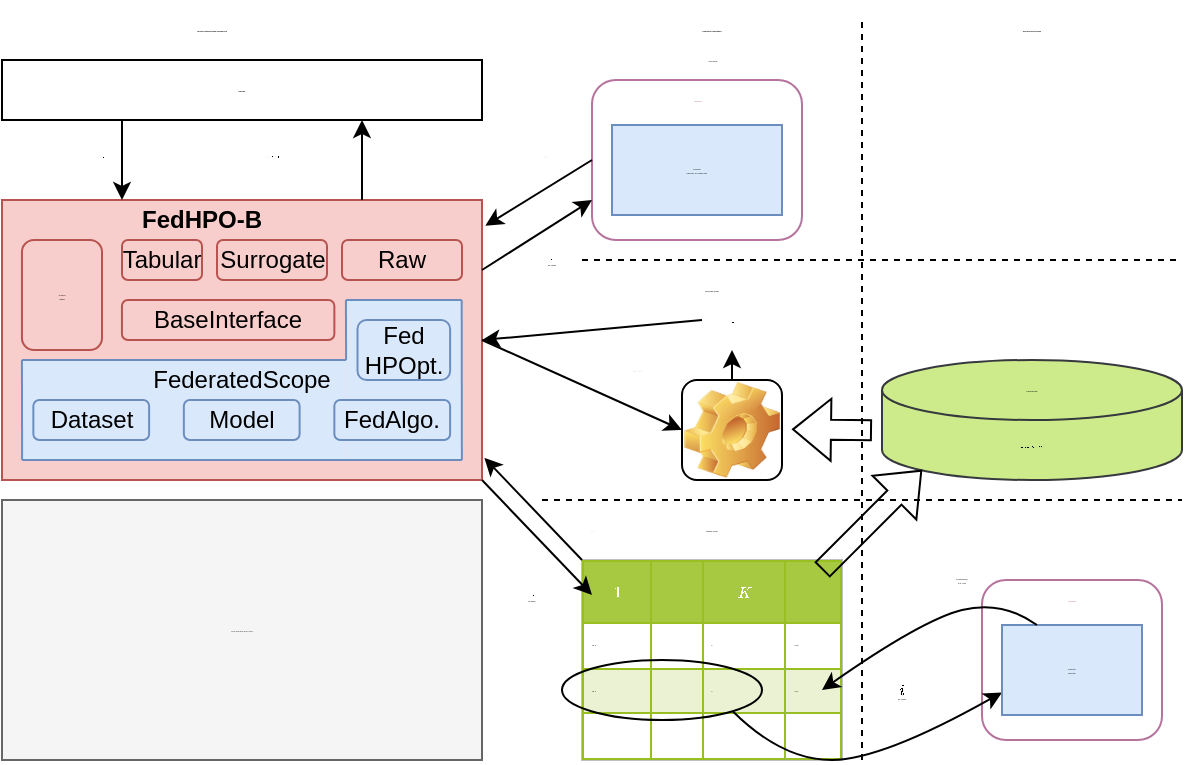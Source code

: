 <mxfile version="19.0.0" type="github">
  <diagram id="iwR6yPItQQJGJg9-1ldd" name="Page-1">
    <mxGraphModel dx="901" dy="517" grid="1" gridSize="10" guides="1" tooltips="1" connect="1" arrows="1" fold="1" page="1" pageScale="1" pageWidth="400" pageHeight="300" math="1" shadow="0">
      <root>
        <mxCell id="0" />
        <mxCell id="1" parent="0" />
        <mxCell id="R90MDmcdATO7kXtSMja6-2" value="" style="rounded=0;whiteSpace=wrap;html=1;fillColor=#f8cecc;strokeColor=#b85450;" vertex="1" parent="1">
          <mxGeometry x="30" y="100" width="240" height="140" as="geometry" />
        </mxCell>
        <mxCell id="R90MDmcdATO7kXtSMja6-3" value="&lt;b&gt;FedHPO-B&lt;/b&gt;" style="text;html=1;strokeColor=none;fillColor=none;align=center;verticalAlign=middle;whiteSpace=wrap;rounded=0;" vertex="1" parent="1">
          <mxGeometry x="95" y="100" width="70" height="20" as="geometry" />
        </mxCell>
        <mxCell id="R90MDmcdATO7kXtSMja6-4" value="Tabular" style="rounded=1;whiteSpace=wrap;html=1;fillColor=#f8cecc;strokeColor=#b85450;" vertex="1" parent="1">
          <mxGeometry x="90" y="120" width="40" height="20" as="geometry" />
        </mxCell>
        <mxCell id="R90MDmcdATO7kXtSMja6-5" value="Surrogate" style="rounded=1;whiteSpace=wrap;html=1;fillColor=#f8cecc;strokeColor=#b85450;" vertex="1" parent="1">
          <mxGeometry x="137.5" y="120" width="55" height="20" as="geometry" />
        </mxCell>
        <mxCell id="R90MDmcdATO7kXtSMja6-6" value="Raw" style="rounded=1;whiteSpace=wrap;html=1;fillColor=#f8cecc;strokeColor=#b85450;" vertex="1" parent="1">
          <mxGeometry x="200" y="120" width="60" height="20" as="geometry" />
        </mxCell>
        <mxCell id="R90MDmcdATO7kXtSMja6-30" value="" style="group" vertex="1" connectable="0" parent="1">
          <mxGeometry x="39.97" y="150" width="220.03" height="80" as="geometry" />
        </mxCell>
        <mxCell id="R90MDmcdATO7kXtSMja6-27" value="" style="rounded=0;whiteSpace=wrap;html=1;fillColor=#dae8fc;strokeColor=none;" vertex="1" parent="R90MDmcdATO7kXtSMja6-30">
          <mxGeometry x="0.069" y="30" width="162.076" height="50" as="geometry" />
        </mxCell>
        <mxCell id="R90MDmcdATO7kXtSMja6-26" value="" style="rounded=0;whiteSpace=wrap;html=1;fillColor=#dae8fc;strokeColor=none;" vertex="1" parent="R90MDmcdATO7kXtSMja6-30">
          <mxGeometry x="162.146" width="57.884" height="80" as="geometry" />
        </mxCell>
        <mxCell id="R90MDmcdATO7kXtSMja6-10" value="" style="endArrow=none;html=1;rounded=0;fillColor=#dae8fc;strokeColor=#6c8ebf;" edge="1" parent="R90MDmcdATO7kXtSMja6-30">
          <mxGeometry width="50" height="50" relative="1" as="geometry">
            <mxPoint x="0.069" y="80" as="sourcePoint" />
            <mxPoint x="220.03" y="80" as="targetPoint" />
          </mxGeometry>
        </mxCell>
        <mxCell id="R90MDmcdATO7kXtSMja6-11" value="" style="endArrow=none;html=1;rounded=0;fillColor=#dae8fc;strokeColor=#6c8ebf;exitX=0;exitY=1;exitDx=0;exitDy=0;" edge="1" parent="R90MDmcdATO7kXtSMja6-30" source="R90MDmcdATO7kXtSMja6-27">
          <mxGeometry width="50" height="50" relative="1" as="geometry">
            <mxPoint x="-17.365" y="80" as="sourcePoint" />
            <mxPoint y="30" as="targetPoint" />
          </mxGeometry>
        </mxCell>
        <mxCell id="R90MDmcdATO7kXtSMja6-12" value="" style="endArrow=none;html=1;rounded=0;fillColor=#dae8fc;strokeColor=#6c8ebf;" edge="1" parent="R90MDmcdATO7kXtSMja6-30">
          <mxGeometry width="50" height="50" relative="1" as="geometry">
            <mxPoint y="30" as="sourcePoint" />
            <mxPoint x="162.076" y="30" as="targetPoint" />
          </mxGeometry>
        </mxCell>
        <mxCell id="R90MDmcdATO7kXtSMja6-13" value="" style="endArrow=none;html=1;rounded=0;fillColor=#dae8fc;strokeColor=#6c8ebf;" edge="1" parent="R90MDmcdATO7kXtSMja6-30">
          <mxGeometry width="50" height="50" relative="1" as="geometry">
            <mxPoint x="162.076" y="30" as="sourcePoint" />
            <mxPoint x="161.995" as="targetPoint" />
          </mxGeometry>
        </mxCell>
        <mxCell id="R90MDmcdATO7kXtSMja6-14" value="" style="endArrow=none;html=1;rounded=0;fillColor=#dae8fc;strokeColor=#6c8ebf;" edge="1" parent="R90MDmcdATO7kXtSMja6-30">
          <mxGeometry width="50" height="50" relative="1" as="geometry">
            <mxPoint x="219.961" y="80" as="sourcePoint" />
            <mxPoint x="219.88" as="targetPoint" />
          </mxGeometry>
        </mxCell>
        <mxCell id="R90MDmcdATO7kXtSMja6-15" value="" style="endArrow=none;html=1;rounded=0;fillColor=#dae8fc;strokeColor=#6c8ebf;" edge="1" parent="R90MDmcdATO7kXtSMja6-30">
          <mxGeometry width="50" height="50" relative="1" as="geometry">
            <mxPoint x="161.995" as="sourcePoint" />
            <mxPoint x="219.88" as="targetPoint" />
          </mxGeometry>
        </mxCell>
        <mxCell id="R90MDmcdATO7kXtSMja6-17" value="FederatedScope" style="text;html=1;strokeColor=none;fillColor=none;align=center;verticalAlign=middle;whiteSpace=wrap;rounded=0;" vertex="1" parent="R90MDmcdATO7kXtSMja6-30">
          <mxGeometry x="57.953" y="30" width="104.192" height="20" as="geometry" />
        </mxCell>
        <mxCell id="R90MDmcdATO7kXtSMja6-20" value="Dataset" style="rounded=1;whiteSpace=wrap;html=1;fillColor=#dae8fc;strokeColor=#6c8ebf;" vertex="1" parent="R90MDmcdATO7kXtSMja6-30">
          <mxGeometry x="5.707" y="50" width="57.884" height="20" as="geometry" />
        </mxCell>
        <mxCell id="R90MDmcdATO7kXtSMja6-21" value="Model" style="rounded=1;whiteSpace=wrap;html=1;fillColor=#dae8fc;strokeColor=#6c8ebf;" vertex="1" parent="R90MDmcdATO7kXtSMja6-30">
          <mxGeometry x="80.957" y="50" width="57.884" height="20" as="geometry" />
        </mxCell>
        <mxCell id="R90MDmcdATO7kXtSMja6-22" value="FedAlgo." style="rounded=1;whiteSpace=wrap;html=1;fillColor=#dae8fc;strokeColor=#6c8ebf;" vertex="1" parent="R90MDmcdATO7kXtSMja6-30">
          <mxGeometry x="156.207" y="50" width="57.884" height="20" as="geometry" />
        </mxCell>
        <mxCell id="R90MDmcdATO7kXtSMja6-23" value="Fed&lt;br&gt;HPOpt." style="rounded=1;whiteSpace=wrap;html=1;fillColor=#dae8fc;strokeColor=#6c8ebf;" vertex="1" parent="R90MDmcdATO7kXtSMja6-30">
          <mxGeometry x="167.784" y="10" width="46.307" height="30" as="geometry" />
        </mxCell>
        <mxCell id="R90MDmcdATO7kXtSMja6-7" value="BaseInterface" style="rounded=1;whiteSpace=wrap;html=1;fillColor=#f8cecc;strokeColor=#b85450;" vertex="1" parent="R90MDmcdATO7kXtSMja6-30">
          <mxGeometry x="50" width="106.21" height="20" as="geometry" />
        </mxCell>
        <mxCell id="R90MDmcdATO7kXtSMja6-31" value="&lt;table border=&quot;1&quot; width=&quot;100%&quot; height=&quot;100%&quot; cellpadding=&quot;4&quot; style=&quot;width: 100%; height: 100%; border-collapse: collapse; font-size: 1px;&quot;&gt;&lt;tbody style=&quot;font-size: 1px;&quot;&gt;&lt;tr style=&quot;background-color: rgb(167, 201, 66); color: rgb(255, 255, 255); border: 1px solid rgb(152, 191, 33); font-size: 1px;&quot;&gt;&lt;th align=&quot;left&quot; style=&quot;font-size: 1px;&quot;&gt;$$\Lambda_1$$&lt;/th&gt;&lt;th align=&quot;left&quot; style=&quot;font-size: 1px;&quot;&gt;$$\cdots$$&lt;/th&gt;&lt;td&gt;$$\Lambda_K$$&lt;/td&gt;&lt;th align=&quot;left&quot; style=&quot;font-size: 1px;&quot;&gt;$$f(\lambda)$$&lt;/th&gt;&lt;/tr&gt;&lt;tr style=&quot;border: 1px solid rgb(152, 191, 33); font-size: 1px;&quot;&gt;&lt;td style=&quot;font-size: 1px;&quot;&gt;1e-3&lt;/td&gt;&lt;td style=&quot;font-size: 1px;&quot;&gt;$$\cdots$$&lt;/td&gt;&lt;td&gt;2&lt;/td&gt;&lt;td style=&quot;font-size: 1px;&quot;&gt;0.09&lt;/td&gt;&lt;/tr&gt;&lt;tr style=&quot;background-color: rgb(234, 242, 211); border: 1px solid rgb(152, 191, 33); font-size: 1px;&quot;&gt;&lt;td style=&quot;font-size: 1px;&quot;&gt;1e-2&lt;/td&gt;&lt;td style=&quot;font-size: 1px;&quot;&gt;$$\cdots$$&lt;/td&gt;&lt;td&gt;4&lt;/td&gt;&lt;td style=&quot;font-size: 1px;&quot;&gt;0.11&lt;/td&gt;&lt;/tr&gt;&lt;tr style=&quot;border: 1px solid rgb(152, 191, 33); font-size: 1px;&quot;&gt;&lt;td style=&quot;font-size: 1px;&quot;&gt;$$\cdots$$&lt;/td&gt;&lt;td style=&quot;font-size: 1px;&quot;&gt;$$\cdots$$&lt;/td&gt;&lt;td&gt;$$\cdots$$&lt;/td&gt;&lt;td style=&quot;font-size: 1px;&quot;&gt;$$\cdots$$&lt;/td&gt;&lt;/tr&gt;&lt;/tbody&gt;&lt;/table&gt;" style="text;html=1;strokeColor=#c0c0c0;fillColor=#ffffff;overflow=fill;rounded=0;fontSize=1;" vertex="1" parent="1">
          <mxGeometry x="320" y="280" width="130" height="100" as="geometry" />
        </mxCell>
        <mxCell id="R90MDmcdATO7kXtSMja6-33" value="" style="icon;html=1;image=img/clipart/Gear_128x128.png;fontSize=1;fillColor=none;gradientColor=none;" vertex="1" parent="1">
          <mxGeometry x="370" y="190" width="50" height="50" as="geometry" />
        </mxCell>
        <mxCell id="R90MDmcdATO7kXtSMja6-36" value="" style="endArrow=none;dashed=1;html=1;rounded=0;fontSize=1;" edge="1" parent="1">
          <mxGeometry width="50" height="50" relative="1" as="geometry">
            <mxPoint x="300" y="250" as="sourcePoint" />
            <mxPoint x="620" y="250" as="targetPoint" />
          </mxGeometry>
        </mxCell>
        <mxCell id="R90MDmcdATO7kXtSMja6-37" value="tabular mode" style="text;html=1;strokeColor=none;fillColor=none;align=center;verticalAlign=middle;whiteSpace=wrap;rounded=0;fontSize=1;" vertex="1" parent="1">
          <mxGeometry x="330" y="250" width="110" height="30" as="geometry" />
        </mxCell>
        <mxCell id="R90MDmcdATO7kXtSMja6-38" value="" style="endArrow=classic;html=1;rounded=0;fontSize=1;exitX=1;exitY=1;exitDx=0;exitDy=0;entryX=1;entryY=0.5;entryDx=0;entryDy=0;" edge="1" parent="1" source="R90MDmcdATO7kXtSMja6-2" target="R90MDmcdATO7kXtSMja6-39">
          <mxGeometry width="50" height="50" relative="1" as="geometry">
            <mxPoint x="250" y="260" as="sourcePoint" />
            <mxPoint x="310" y="280" as="targetPoint" />
          </mxGeometry>
        </mxCell>
        <mxCell id="R90MDmcdATO7kXtSMja6-39" value="$$\lambda$$ as query" style="text;html=1;strokeColor=none;fillColor=none;align=center;verticalAlign=middle;whiteSpace=wrap;rounded=0;fontSize=1;" vertex="1" parent="1">
          <mxGeometry x="265" y="282.5" width="60" height="30" as="geometry" />
        </mxCell>
        <mxCell id="R90MDmcdATO7kXtSMja6-40" value="" style="endArrow=classic;html=1;rounded=0;fontSize=1;exitX=1;exitY=0.5;exitDx=0;exitDy=0;entryX=0;entryY=0.5;entryDx=0;entryDy=0;" edge="1" parent="1" source="R90MDmcdATO7kXtSMja6-2" target="R90MDmcdATO7kXtSMja6-33">
          <mxGeometry width="50" height="50" relative="1" as="geometry">
            <mxPoint x="310" y="140" as="sourcePoint" />
            <mxPoint x="360" y="90" as="targetPoint" />
          </mxGeometry>
        </mxCell>
        <mxCell id="R90MDmcdATO7kXtSMja6-41" value="" style="endArrow=none;dashed=1;html=1;rounded=0;fontSize=1;" edge="1" parent="1">
          <mxGeometry width="50" height="50" relative="1" as="geometry">
            <mxPoint x="320" y="130" as="sourcePoint" />
            <mxPoint x="620" y="130" as="targetPoint" />
          </mxGeometry>
        </mxCell>
        <mxCell id="R90MDmcdATO7kXtSMja6-42" value="$$\lambda\text{ as input}$$" style="text;html=1;strokeColor=none;fillColor=none;align=center;verticalAlign=middle;whiteSpace=wrap;rounded=0;fontSize=1;" vertex="1" parent="1">
          <mxGeometry x="287.5" y="170" width="120" height="30" as="geometry" />
        </mxCell>
        <mxCell id="R90MDmcdATO7kXtSMja6-43" value="$$\hat{f}(\lambda)$$" style="text;html=1;strokeColor=none;fillColor=none;align=center;verticalAlign=middle;whiteSpace=wrap;rounded=0;fontSize=1;" vertex="1" parent="1">
          <mxGeometry x="380" y="145" width="30" height="30" as="geometry" />
        </mxCell>
        <mxCell id="R90MDmcdATO7kXtSMja6-44" value="" style="endArrow=classic;html=1;rounded=0;fontSize=1;exitX=0.5;exitY=0;exitDx=0;exitDy=0;entryX=0.5;entryY=1;entryDx=0;entryDy=0;" edge="1" parent="1" source="R90MDmcdATO7kXtSMja6-33" target="R90MDmcdATO7kXtSMja6-43">
          <mxGeometry width="50" height="50" relative="1" as="geometry">
            <mxPoint x="490" y="200" as="sourcePoint" />
            <mxPoint x="540" y="150" as="targetPoint" />
          </mxGeometry>
        </mxCell>
        <mxCell id="R90MDmcdATO7kXtSMja6-45" value="surrogate mode" style="text;html=1;strokeColor=none;fillColor=none;align=center;verticalAlign=middle;whiteSpace=wrap;rounded=0;fontSize=1;" vertex="1" parent="1">
          <mxGeometry x="335" y="130" width="100" height="30" as="geometry" />
        </mxCell>
        <mxCell id="R90MDmcdATO7kXtSMja6-46" value="&lt;b&gt;HPOpt.&lt;/b&gt;" style="rounded=0;whiteSpace=wrap;html=1;fontSize=1;fillColor=none;strokeColor=#000000;" vertex="1" parent="1">
          <mxGeometry x="30" y="30" width="240" height="30" as="geometry" />
        </mxCell>
        <mxCell id="R90MDmcdATO7kXtSMja6-47" value="raw mode" style="text;html=1;strokeColor=none;fillColor=none;align=center;verticalAlign=middle;whiteSpace=wrap;rounded=0;fontSize=1;" vertex="1" parent="1">
          <mxGeometry x="347.5" y="20" width="75" height="20" as="geometry" />
        </mxCell>
        <mxCell id="R90MDmcdATO7kXtSMja6-48" value="" style="endArrow=classic;html=1;rounded=0;fontSize=1;exitX=0.25;exitY=1;exitDx=0;exitDy=0;entryX=0.25;entryY=0;entryDx=0;entryDy=0;" edge="1" parent="1" source="R90MDmcdATO7kXtSMja6-46" target="R90MDmcdATO7kXtSMja6-2">
          <mxGeometry width="50" height="50" relative="1" as="geometry">
            <mxPoint x="200" y="70" as="sourcePoint" />
            <mxPoint x="250" y="20" as="targetPoint" />
          </mxGeometry>
        </mxCell>
        <mxCell id="R90MDmcdATO7kXtSMja6-49" value="" style="endArrow=classic;html=1;rounded=0;fontSize=1;entryX=0.75;entryY=1;entryDx=0;entryDy=0;exitX=0.75;exitY=0;exitDx=0;exitDy=0;" edge="1" parent="1" source="R90MDmcdATO7kXtSMja6-2" target="R90MDmcdATO7kXtSMja6-46">
          <mxGeometry width="50" height="50" relative="1" as="geometry">
            <mxPoint x="150" y="90" as="sourcePoint" />
            <mxPoint x="250" y="60" as="targetPoint" />
          </mxGeometry>
        </mxCell>
        <mxCell id="R90MDmcdATO7kXtSMja6-50" value="$$\lambda$$" style="text;html=1;strokeColor=none;fillColor=none;align=center;verticalAlign=middle;whiteSpace=wrap;rounded=0;fontSize=1;" vertex="1" parent="1">
          <mxGeometry x="65" y="62.5" width="30" height="30" as="geometry" />
        </mxCell>
        <mxCell id="R90MDmcdATO7kXtSMja6-51" value="$$f(\lambda), T(f,\lambda)$$" style="text;html=1;strokeColor=none;fillColor=none;align=center;verticalAlign=middle;whiteSpace=wrap;rounded=0;fontSize=1;" vertex="1" parent="1">
          <mxGeometry x="120" y="62.5" width="90" height="30" as="geometry" />
        </mxCell>
        <mxCell id="R90MDmcdATO7kXtSMja6-52" value="" style="ellipse;whiteSpace=wrap;html=1;fontSize=1;fillColor=none;gradientColor=none;strokeColor=#000000;" vertex="1" parent="1">
          <mxGeometry x="310" y="330" width="100" height="30" as="geometry" />
        </mxCell>
        <mxCell id="R90MDmcdATO7kXtSMja6-53" value="code example goes here" style="rounded=0;whiteSpace=wrap;html=1;fontSize=1;strokeColor=#666666;fillColor=#f5f5f5;fontColor=#333333;" vertex="1" parent="1">
          <mxGeometry x="30" y="250" width="240" height="130" as="geometry" />
        </mxCell>
        <mxCell id="R90MDmcdATO7kXtSMja6-55" value="" style="rounded=1;whiteSpace=wrap;html=1;fontSize=1;strokeColor=#B5739D;fillColor=none;gradientColor=none;" vertex="1" parent="1">
          <mxGeometry x="520" y="290" width="90" height="80" as="geometry" />
        </mxCell>
        <mxCell id="R90MDmcdATO7kXtSMja6-56" value="&lt;b&gt;Function evaluation&lt;/b&gt;" style="text;html=1;strokeColor=none;fillColor=none;align=center;verticalAlign=middle;whiteSpace=wrap;rounded=0;fontSize=1;" vertex="1" parent="1">
          <mxGeometry x="320" width="130" height="30" as="geometry" />
        </mxCell>
        <mxCell id="R90MDmcdATO7kXtSMja6-57" value="" style="curved=1;endArrow=classic;html=1;rounded=0;fontSize=1;exitX=1;exitY=1;exitDx=0;exitDy=0;entryX=0;entryY=0.75;entryDx=0;entryDy=0;strokeColor=#000000;" edge="1" parent="1" source="R90MDmcdATO7kXtSMja6-52" target="R90MDmcdATO7kXtSMja6-59">
          <mxGeometry width="50" height="50" relative="1" as="geometry">
            <mxPoint x="470" y="290" as="sourcePoint" />
            <mxPoint x="530" y="250" as="targetPoint" />
            <Array as="points">
              <mxPoint x="420" y="380" />
              <mxPoint x="470" y="380" />
            </Array>
          </mxGeometry>
        </mxCell>
        <mxCell id="R90MDmcdATO7kXtSMja6-59" value="Execute&lt;br&gt;FedAlgo." style="rounded=0;whiteSpace=wrap;html=1;fontSize=1;strokeColor=#6c8ebf;fillColor=#dae8fc;" vertex="1" parent="1">
          <mxGeometry x="530" y="312.5" width="70" height="45" as="geometry" />
        </mxCell>
        <mxCell id="R90MDmcdATO7kXtSMja6-66" value="" style="curved=1;endArrow=classic;html=1;rounded=0;fontSize=1;strokeColor=#000000;exitX=0.25;exitY=0;exitDx=0;exitDy=0;entryX=0.923;entryY=0.65;entryDx=0;entryDy=0;entryPerimeter=0;" edge="1" parent="1" source="R90MDmcdATO7kXtSMja6-59" target="R90MDmcdATO7kXtSMja6-31">
          <mxGeometry width="50" height="50" relative="1" as="geometry">
            <mxPoint x="530" y="225" as="sourcePoint" />
            <mxPoint x="470" y="260" as="targetPoint" />
            <Array as="points">
              <mxPoint x="530" y="300" />
              <mxPoint x="490" y="310" />
            </Array>
          </mxGeometry>
        </mxCell>
        <mxCell id="R90MDmcdATO7kXtSMja6-67" value="$$\lambda_i$$ as config" style="text;html=1;strokeColor=none;fillColor=none;align=center;verticalAlign=middle;whiteSpace=wrap;rounded=0;fontSize=1;" vertex="1" parent="1">
          <mxGeometry x="445" y="330" width="70" height="30" as="geometry" />
        </mxCell>
        <mxCell id="R90MDmcdATO7kXtSMja6-68" value="&lt;b&gt;HPOpt. interact with FedHPO-B&lt;/b&gt;" style="text;html=1;strokeColor=none;fillColor=none;align=center;verticalAlign=middle;whiteSpace=wrap;rounded=0;fontSize=1;" vertex="1" parent="1">
          <mxGeometry x="30" width="210" height="30" as="geometry" />
        </mxCell>
        <mxCell id="R90MDmcdATO7kXtSMja6-69" value="&lt;font color=&quot;#b5739d&quot;&gt;container&lt;/font&gt;" style="text;html=1;strokeColor=none;fillColor=none;align=center;verticalAlign=middle;whiteSpace=wrap;rounded=0;fontSize=1;" vertex="1" parent="1">
          <mxGeometry x="535" y="290" width="60" height="20" as="geometry" />
        </mxCell>
        <mxCell id="R90MDmcdATO7kXtSMja6-71" value="$$\{(x,y)|x=\lambda,y=f(\lambda)\}$$" style="shape=cylinder3;whiteSpace=wrap;html=1;boundedLbl=1;backgroundOutline=1;size=15;fontSize=1;strokeColor=#36393d;fillColor=#cdeb8b;" vertex="1" parent="1">
          <mxGeometry x="470" y="180" width="150" height="60" as="geometry" />
        </mxCell>
        <mxCell id="R90MDmcdATO7kXtSMja6-72" value="" style="shape=flexArrow;endArrow=classic;html=1;rounded=0;fontSize=1;strokeColor=#000000;" edge="1" parent="1">
          <mxGeometry width="50" height="50" relative="1" as="geometry">
            <mxPoint x="440" y="285" as="sourcePoint" />
            <mxPoint x="490" y="235" as="targetPoint" />
          </mxGeometry>
        </mxCell>
        <mxCell id="R90MDmcdATO7kXtSMja6-73" value="training data" style="text;html=1;strokeColor=none;fillColor=none;align=center;verticalAlign=middle;whiteSpace=wrap;rounded=0;fontSize=1;" vertex="1" parent="1">
          <mxGeometry x="505" y="180" width="80" height="30" as="geometry" />
        </mxCell>
        <mxCell id="R90MDmcdATO7kXtSMja6-75" value="" style="shape=flexArrow;endArrow=classic;html=1;rounded=0;fontSize=1;strokeColor=#000000;" edge="1" parent="1">
          <mxGeometry width="50" height="50" relative="1" as="geometry">
            <mxPoint x="465" y="215.17" as="sourcePoint" />
            <mxPoint x="425" y="214.67" as="targetPoint" />
          </mxGeometry>
        </mxCell>
        <mxCell id="R90MDmcdATO7kXtSMja6-77" value="Performance&lt;br&gt;e.g., loss" style="text;html=1;strokeColor=none;fillColor=none;align=center;verticalAlign=middle;whiteSpace=wrap;rounded=0;fontSize=1;fontColor=#000000;" vertex="1" parent="1">
          <mxGeometry x="470" y="270" width="80" height="40" as="geometry" />
        </mxCell>
        <mxCell id="R90MDmcdATO7kXtSMja6-78" value="" style="rounded=1;whiteSpace=wrap;html=1;fontSize=1;strokeColor=#B5739D;fillColor=none;gradientColor=none;" vertex="1" parent="1">
          <mxGeometry x="325" y="40" width="105" height="80" as="geometry" />
        </mxCell>
        <mxCell id="R90MDmcdATO7kXtSMja6-79" value="Execute&lt;br&gt;FedAlgo. or FedHPOpt." style="rounded=0;whiteSpace=wrap;html=1;fontSize=1;strokeColor=#6c8ebf;fillColor=#dae8fc;" vertex="1" parent="1">
          <mxGeometry x="335" y="62.5" width="85" height="45" as="geometry" />
        </mxCell>
        <mxCell id="R90MDmcdATO7kXtSMja6-80" value="&lt;font color=&quot;#b5739d&quot;&gt;container&lt;/font&gt;" style="text;html=1;strokeColor=none;fillColor=none;align=center;verticalAlign=middle;whiteSpace=wrap;rounded=0;fontSize=1;" vertex="1" parent="1">
          <mxGeometry x="347.5" y="40" width="60" height="20" as="geometry" />
        </mxCell>
        <mxCell id="R90MDmcdATO7kXtSMja6-84" value="System&lt;br&gt;model" style="rounded=1;whiteSpace=wrap;html=1;fontSize=1;strokeColor=#b85450;fillColor=#f8cecc;" vertex="1" parent="1">
          <mxGeometry x="39.97" y="120" width="40.03" height="55" as="geometry" />
        </mxCell>
        <mxCell id="R90MDmcdATO7kXtSMja6-85" value="" style="endArrow=classic;html=1;rounded=0;fontSize=1;fontColor=#000000;strokeColor=#000000;exitX=1;exitY=0.25;exitDx=0;exitDy=0;entryX=0;entryY=0.75;entryDx=0;entryDy=0;" edge="1" parent="1" source="R90MDmcdATO7kXtSMja6-2" target="R90MDmcdATO7kXtSMja6-78">
          <mxGeometry width="50" height="50" relative="1" as="geometry">
            <mxPoint x="260" y="90" as="sourcePoint" />
            <mxPoint x="310" y="40" as="targetPoint" />
          </mxGeometry>
        </mxCell>
        <mxCell id="R90MDmcdATO7kXtSMja6-86" value="$$\lambda$$ as config" style="text;html=1;strokeColor=none;fillColor=none;align=center;verticalAlign=middle;whiteSpace=wrap;rounded=0;fontSize=1;" vertex="1" parent="1">
          <mxGeometry x="275" y="115" width="60" height="30" as="geometry" />
        </mxCell>
        <mxCell id="R90MDmcdATO7kXtSMja6-87" value="&lt;b&gt;Off-line preprocess&lt;/b&gt;" style="text;html=1;strokeColor=none;fillColor=none;align=center;verticalAlign=middle;whiteSpace=wrap;rounded=0;fontSize=1;" vertex="1" parent="1">
          <mxGeometry x="480" width="130" height="30" as="geometry" />
        </mxCell>
        <mxCell id="R90MDmcdATO7kXtSMja6-89" value="" style="endArrow=classic;html=1;rounded=0;fontSize=1;fontColor=#000000;strokeColor=#000000;entryX=1;entryY=0.5;entryDx=0;entryDy=0;exitX=0;exitY=0.5;exitDx=0;exitDy=0;" edge="1" parent="1" source="R90MDmcdATO7kXtSMja6-43" target="R90MDmcdATO7kXtSMja6-2">
          <mxGeometry width="50" height="50" relative="1" as="geometry">
            <mxPoint x="310" y="180" as="sourcePoint" />
            <mxPoint x="360" y="130" as="targetPoint" />
          </mxGeometry>
        </mxCell>
        <mxCell id="R90MDmcdATO7kXtSMja6-93" value="" style="endArrow=classic;html=1;rounded=0;fontSize=1;fontColor=#000000;strokeColor=#000000;exitX=0;exitY=0;exitDx=0;exitDy=0;entryX=1.005;entryY=0.921;entryDx=0;entryDy=0;entryPerimeter=0;" edge="1" parent="1" source="R90MDmcdATO7kXtSMja6-31" target="R90MDmcdATO7kXtSMja6-2">
          <mxGeometry width="50" height="50" relative="1" as="geometry">
            <mxPoint x="285" y="260" as="sourcePoint" />
            <mxPoint x="335" y="210" as="targetPoint" />
          </mxGeometry>
        </mxCell>
        <mxCell id="R90MDmcdATO7kXtSMja6-94" value="$$f(\lambda)$$" style="text;html=1;strokeColor=none;fillColor=none;align=center;verticalAlign=middle;whiteSpace=wrap;rounded=0;fontSize=1;fontColor=#000000;" vertex="1" parent="1">
          <mxGeometry x="305" y="250" width="40" height="30" as="geometry" />
        </mxCell>
        <mxCell id="R90MDmcdATO7kXtSMja6-95" value="" style="endArrow=classic;html=1;rounded=0;fontSize=1;fontColor=#000000;strokeColor=#000000;exitX=0;exitY=0.5;exitDx=0;exitDy=0;entryX=1.007;entryY=0.092;entryDx=0;entryDy=0;entryPerimeter=0;" edge="1" parent="1" source="R90MDmcdATO7kXtSMja6-78" target="R90MDmcdATO7kXtSMja6-2">
          <mxGeometry width="50" height="50" relative="1" as="geometry">
            <mxPoint x="275" y="100" as="sourcePoint" />
            <mxPoint x="260" y="70" as="targetPoint" />
          </mxGeometry>
        </mxCell>
        <mxCell id="R90MDmcdATO7kXtSMja6-96" value="$$f(\lambda)$$" style="text;html=1;strokeColor=none;fillColor=none;align=center;verticalAlign=middle;whiteSpace=wrap;rounded=0;fontSize=1;fontColor=#000000;" vertex="1" parent="1">
          <mxGeometry x="285" y="67.5" width="35" height="20" as="geometry" />
        </mxCell>
        <mxCell id="R90MDmcdATO7kXtSMja6-97" value="" style="endArrow=none;dashed=1;html=1;rounded=0;fontSize=1;fontColor=#000000;strokeColor=#000000;" edge="1" parent="1">
          <mxGeometry width="50" height="50" relative="1" as="geometry">
            <mxPoint x="460" y="380" as="sourcePoint" />
            <mxPoint x="460" y="10" as="targetPoint" />
          </mxGeometry>
        </mxCell>
      </root>
    </mxGraphModel>
  </diagram>
</mxfile>
